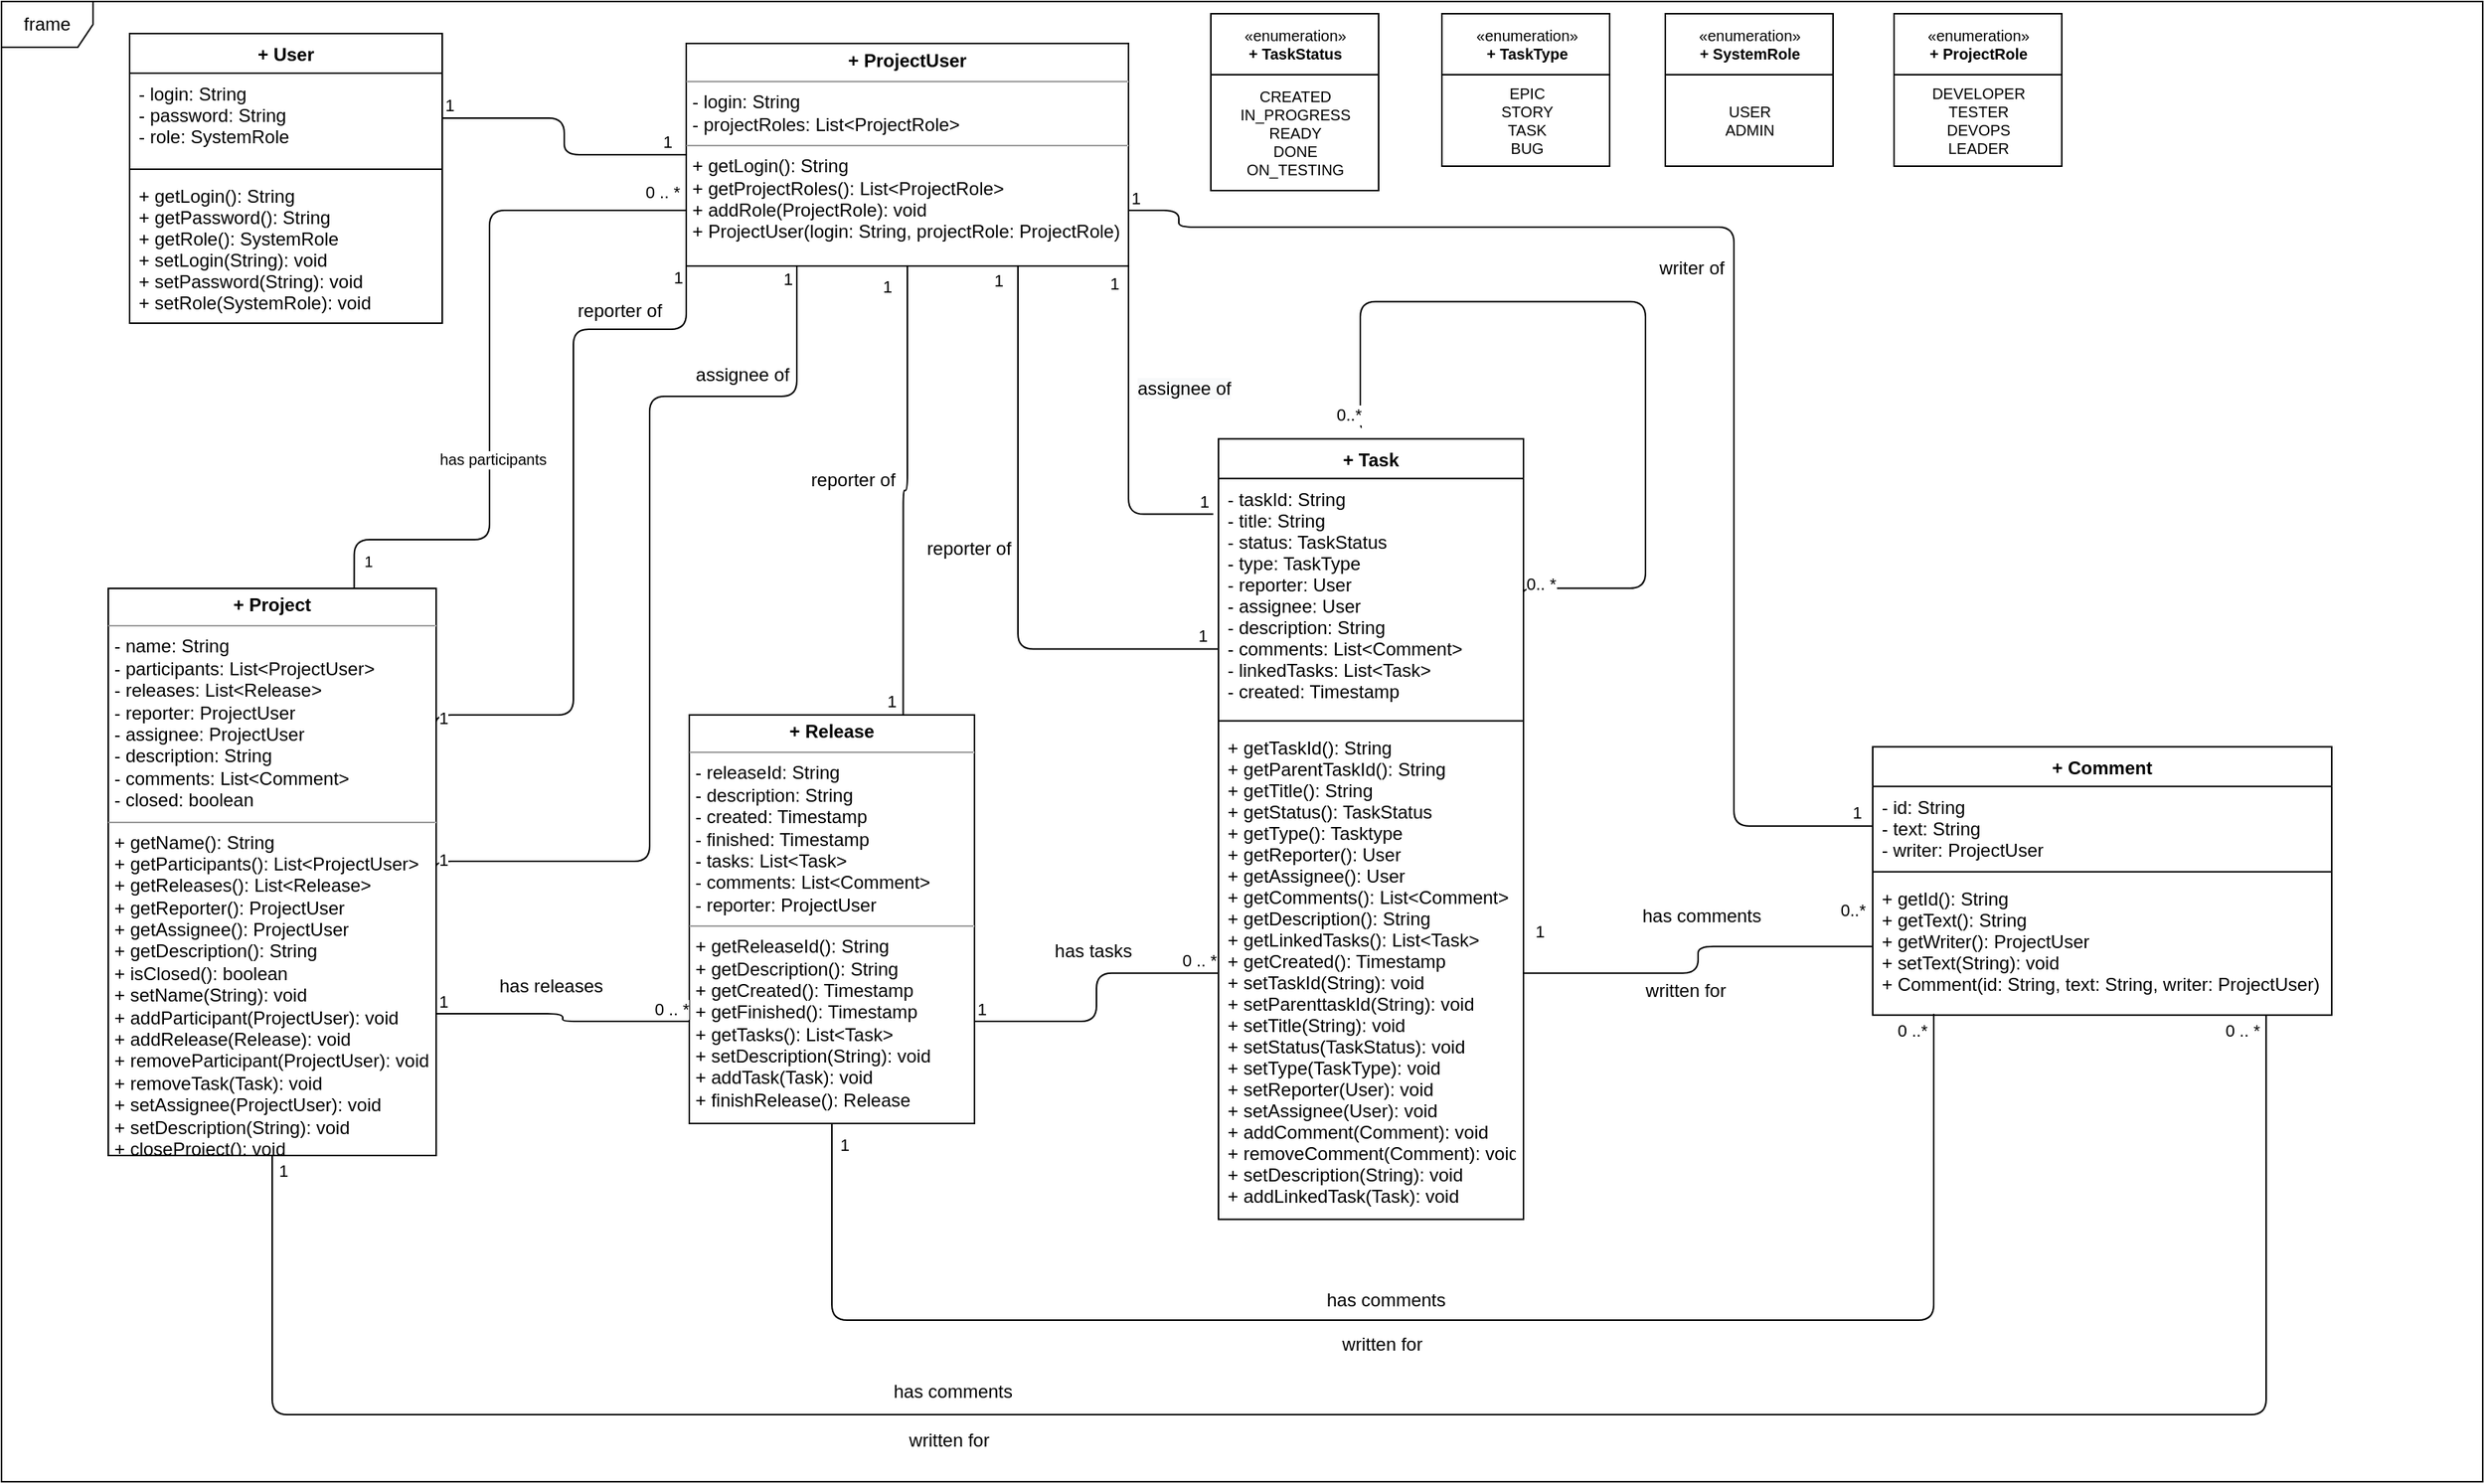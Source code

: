 <mxfile version="13.7.3" type="device"><diagram name="Page-1" id="c4acf3e9-155e-7222-9cf6-157b1a14988f"><mxGraphModel dx="1840" dy="1012" grid="1" gridSize="1" guides="1" tooltips="1" connect="1" arrows="1" fold="1" page="1" pageScale="1" pageWidth="850" pageHeight="1100" background="#ffffff" math="0" shadow="0"><root><mxCell id="0"/><mxCell id="1" parent="0"/><mxCell id="LGXwpm95FM0xzZbA909u-57" value="frame" style="shape=umlFrame;whiteSpace=wrap;html=1;" vertex="1" parent="1"><mxGeometry x="185" y="5" width="1627" height="971" as="geometry"/></mxCell><mxCell id="Dlg8eQSC8SmmT-6D6hZ5-2" value="&lt;p style=&quot;margin: 0px ; margin-top: 4px ; text-align: center&quot;&gt;&lt;b&gt;+ Project&lt;/b&gt;&lt;/p&gt;&lt;hr size=&quot;1&quot;&gt;&lt;p style=&quot;margin: 0px ; margin-left: 4px&quot;&gt;- name: String&lt;/p&gt;&lt;p style=&quot;margin: 0px ; margin-left: 4px&quot;&gt;- participants: List&amp;lt;ProjectUser&amp;gt;&lt;/p&gt;&lt;p style=&quot;margin: 0px ; margin-left: 4px&quot;&gt;- releases: List&amp;lt;Release&amp;gt;&lt;/p&gt;&lt;p style=&quot;margin: 0px ; margin-left: 4px&quot;&gt;- reporter: ProjectUser&lt;/p&gt;&lt;p style=&quot;margin: 0px ; margin-left: 4px&quot;&gt;- assignee: ProjectUser&lt;/p&gt;&lt;p style=&quot;margin: 0px ; margin-left: 4px&quot;&gt;- description: String&lt;/p&gt;&lt;p style=&quot;margin: 0px ; margin-left: 4px&quot;&gt;- comments: List&amp;lt;Comment&amp;gt;&lt;/p&gt;&lt;p style=&quot;margin: 0px ; margin-left: 4px&quot;&gt;- closed: boolean&lt;/p&gt;&lt;hr size=&quot;1&quot;&gt;&lt;p style=&quot;margin: 0px ; margin-left: 4px&quot;&gt;+ getName(): String&lt;/p&gt;&lt;p style=&quot;margin: 0px ; margin-left: 4px&quot;&gt;+ getParticipants(): List&amp;lt;ProjectUser&amp;gt;&lt;/p&gt;&lt;p style=&quot;margin: 0px ; margin-left: 4px&quot;&gt;+ getReleases(): List&amp;lt;Release&amp;gt;&lt;/p&gt;&lt;p style=&quot;margin: 0px ; margin-left: 4px&quot;&gt;+ getReporter(): ProjectUser&lt;/p&gt;&lt;p style=&quot;margin: 0px ; margin-left: 4px&quot;&gt;+ getAssignee(): ProjectUser&lt;/p&gt;&lt;p style=&quot;margin: 0px ; margin-left: 4px&quot;&gt;+ getDescription(): String&lt;/p&gt;&lt;p style=&quot;margin: 0px ; margin-left: 4px&quot;&gt;+ isClosed(): boolean&lt;/p&gt;&lt;p style=&quot;margin: 0px ; margin-left: 4px&quot;&gt;+ setName(String): void&lt;/p&gt;&lt;p style=&quot;margin: 0px ; margin-left: 4px&quot;&gt;+ addParticipant(ProjectUser): void&lt;/p&gt;&lt;p style=&quot;margin: 0px ; margin-left: 4px&quot;&gt;+ addRelease(Release): void&lt;/p&gt;&lt;p style=&quot;margin: 0px ; margin-left: 4px&quot;&gt;+ removeParticipant(ProjectUser): void&lt;/p&gt;&lt;p style=&quot;margin: 0px ; margin-left: 4px&quot;&gt;+ removeTask(Task): void&lt;/p&gt;&lt;p style=&quot;margin: 0px ; margin-left: 4px&quot;&gt;&lt;span&gt;+ setAssignee(ProjectUser): void&lt;/span&gt;&lt;br&gt;&lt;/p&gt;&lt;p style=&quot;margin: 0px ; margin-left: 4px&quot;&gt;+ setDescription(String): void&lt;/p&gt;&lt;p style=&quot;margin: 0px ; margin-left: 4px&quot;&gt;+ closeProject(): void&lt;/p&gt;&lt;p style=&quot;margin: 0px ; margin-left: 4px&quot;&gt;&lt;br&gt;&lt;/p&gt;" style="verticalAlign=top;align=left;overflow=fill;fontSize=12;fontFamily=Helvetica;html=1;" parent="1" vertex="1"><mxGeometry x="255" y="390" width="215" height="372" as="geometry"/></mxCell><mxCell id="Dlg8eQSC8SmmT-6D6hZ5-3" value="«enumeration»&lt;br&gt;&lt;b&gt;+ TaskStatus&lt;/b&gt;" style="html=1;fontSize=10;" parent="1" vertex="1"><mxGeometry x="978" y="13" width="110" height="40" as="geometry"/></mxCell><mxCell id="Dlg8eQSC8SmmT-6D6hZ5-4" value="CREATED&lt;br&gt;IN_PROGRESS&lt;br&gt;READY&lt;br&gt;DONE&lt;br&gt;ON_TESTING" style="html=1;fontSize=10;" parent="1" vertex="1"><mxGeometry x="978" y="53" width="110" height="76" as="geometry"/></mxCell><mxCell id="Dlg8eQSC8SmmT-6D6hZ5-6" value="" style="endArrow=none;html=1;edgeStyle=orthogonalEdgeStyle;fontSize=10;exitX=0.75;exitY=0;exitDx=0;exitDy=0;entryX=0;entryY=0.75;entryDx=0;entryDy=0;" parent="1" source="Dlg8eQSC8SmmT-6D6hZ5-2" target="LGXwpm95FM0xzZbA909u-1" edge="1"><mxGeometry relative="1" as="geometry"><mxPoint x="375" y="320" as="sourcePoint"/><mxPoint x="415" y="330" as="targetPoint"/><Array as="points"><mxPoint x="416" y="358"/><mxPoint x="505" y="358"/><mxPoint x="505" y="142"/></Array></mxGeometry></mxCell><mxCell id="Dlg8eQSC8SmmT-6D6hZ5-7" value="0 .. *" style="edgeLabel;resizable=0;html=1;align=right;verticalAlign=bottom;labelBackgroundColor=none;" parent="Dlg8eQSC8SmmT-6D6hZ5-6" connectable="0" vertex="1"><mxGeometry x="1" relative="1" as="geometry"><mxPoint x="-3.09" y="-3" as="offset"/></mxGeometry></mxCell><mxCell id="Dlg8eQSC8SmmT-6D6hZ5-12" value="has participants" style="text;html=1;strokeColor=none;fillColor=none;align=center;verticalAlign=middle;whiteSpace=wrap;rounded=0;fontSize=10;labelBackgroundColor=#ffffff;" parent="1" vertex="1"><mxGeometry x="465" y="295" width="85" height="20" as="geometry"/></mxCell><mxCell id="Dlg8eQSC8SmmT-6D6hZ5-13" value="1" style="text;html=1;strokeColor=none;fillColor=none;align=left;verticalAlign=middle;whiteSpace=wrap;rounded=0;fontSize=10;" parent="1" vertex="1"><mxGeometry x="421" y="362" width="40" height="20" as="geometry"/></mxCell><mxCell id="A-E28pt699FMwylbk0Kz-39" value="«enumeration»&lt;br&gt;&lt;b&gt;+ TaskType&lt;/b&gt;" style="html=1;fontSize=10;" parent="1" vertex="1"><mxGeometry x="1129.5" y="13" width="110" height="40" as="geometry"/></mxCell><mxCell id="A-E28pt699FMwylbk0Kz-40" value="EPIC&lt;br&gt;STORY&lt;br&gt;TASK&lt;br&gt;BUG" style="html=1;fontSize=10;" parent="1" vertex="1"><mxGeometry x="1129.5" y="53" width="110" height="60" as="geometry"/></mxCell><mxCell id="A-E28pt699FMwylbk0Kz-51" value="" style="endArrow=none;html=1;edgeStyle=orthogonalEdgeStyle;entryX=0;entryY=0.5;entryDx=0;entryDy=0;" parent="1" source="Dlg8eQSC8SmmT-6D6hZ5-11" target="A-E28pt699FMwylbk0Kz-47" edge="1"><mxGeometry relative="1" as="geometry"><mxPoint x="1229" y="834.88" as="sourcePoint"/><mxPoint x="1389" y="834.88" as="targetPoint"/></mxGeometry></mxCell><mxCell id="A-E28pt699FMwylbk0Kz-53" value="1" style="edgeLabel;resizable=0;html=1;align=right;verticalAlign=bottom;" parent="A-E28pt699FMwylbk0Kz-51" connectable="0" vertex="1"><mxGeometry x="1" relative="1" as="geometry"><mxPoint x="-214.1" y="-1.5" as="offset"/></mxGeometry></mxCell><mxCell id="A-E28pt699FMwylbk0Kz-54" value="has comments" style="text;html=1;strokeColor=none;fillColor=none;align=center;verticalAlign=middle;whiteSpace=wrap;rounded=0;" parent="1" vertex="1"><mxGeometry x="1254" y="595" width="92" height="20" as="geometry"/></mxCell><mxCell id="A-E28pt699FMwylbk0Kz-55" value="0..*" style="edgeLabel;resizable=0;html=1;align=left;verticalAlign=bottom;" parent="1" connectable="0" vertex="1"><mxGeometry x="1389" y="609.884" as="geometry"/></mxCell><mxCell id="A-E28pt699FMwylbk0Kz-56" value="written for" style="text;html=1;strokeColor=none;fillColor=none;align=center;verticalAlign=middle;whiteSpace=wrap;rounded=0;" parent="1" vertex="1"><mxGeometry x="1254" y="644" width="71" height="20" as="geometry"/></mxCell><mxCell id="Dlg8eQSC8SmmT-6D6hZ5-8" value="+ Task" style="swimlane;fontStyle=1;align=center;verticalAlign=top;childLayout=stackLayout;horizontal=1;startSize=26;horizontalStack=0;resizeParent=1;resizeParentMax=0;resizeLast=0;collapsible=1;marginBottom=0;" parent="1" vertex="1"><mxGeometry x="983" y="291.88" width="200" height="512" as="geometry"/></mxCell><mxCell id="Dlg8eQSC8SmmT-6D6hZ5-9" value="- taskId: String&#10;- title: String&#10;- status: TaskStatus&#10;- type: TaskType&#10;- reporter: User&#10;- assignee: User&#10;- description: String&#10;- comments: List&lt;Comment&gt;&#10;- linkedTasks: List&lt;Task&gt;&#10;- created: Timestamp" style="text;strokeColor=none;fillColor=none;align=left;verticalAlign=top;spacingLeft=4;spacingRight=4;overflow=hidden;rotatable=0;points=[[0,0.5],[1,0.5]];portConstraint=eastwest;" parent="Dlg8eQSC8SmmT-6D6hZ5-8" vertex="1"><mxGeometry y="26" width="200" height="155" as="geometry"/></mxCell><mxCell id="Dlg8eQSC8SmmT-6D6hZ5-10" value="" style="line;strokeWidth=1;fillColor=none;align=left;verticalAlign=middle;spacingTop=-1;spacingLeft=3;spacingRight=3;rotatable=0;labelPosition=right;points=[];portConstraint=eastwest;" parent="Dlg8eQSC8SmmT-6D6hZ5-8" vertex="1"><mxGeometry y="181" width="200" height="8" as="geometry"/></mxCell><mxCell id="Dlg8eQSC8SmmT-6D6hZ5-11" value="+ getTaskId(): String&#10;+ getParentTaskId(): String&#10;+ getTitle(): String&#10;+ getStatus(): TaskStatus&#10;+ getType(): Tasktype&#10;+ getReporter(): User&#10;+ getAssignee(): User&#10;+ getComments(): List&lt;Comment&gt;&#10;+ getDescription(): String&#10;+ getLinkedTasks(): List&lt;Task&gt;&#10;+ getCreated(): Timestamp&#10;+ setTaskId(String): void&#10;+ setParenttaskId(String): void&#10;+ setTitle(String): void&#10;+ setStatus(TaskStatus): void&#10;+ setType(TaskType): void&#10;+ setReporter(User): void&#10;+ setAssignee(User): void&#10;+ addComment(Comment): void&#10;+ removeComment(Comment): void&#10;+ setDescription(String): void&#10;+ addLinkedTask(Task): void" style="text;strokeColor=none;fillColor=none;align=left;verticalAlign=top;spacingLeft=4;spacingRight=4;overflow=hidden;rotatable=0;points=[[0,0.5],[1,0.5]];portConstraint=eastwest;" parent="Dlg8eQSC8SmmT-6D6hZ5-8" vertex="1"><mxGeometry y="189" width="200" height="323" as="geometry"/></mxCell><mxCell id="A-E28pt699FMwylbk0Kz-41" value="" style="endArrow=none;html=1;edgeStyle=orthogonalEdgeStyle;exitX=1;exitY=0.5;exitDx=0;exitDy=0;entryX=0.47;entryY=-0.015;entryDx=0;entryDy=0;entryPerimeter=0;" parent="Dlg8eQSC8SmmT-6D6hZ5-8" source="Dlg8eQSC8SmmT-6D6hZ5-9" target="Dlg8eQSC8SmmT-6D6hZ5-8" edge="1"><mxGeometry relative="1" as="geometry"><mxPoint x="250" y="100" as="sourcePoint"/><mxPoint x="410" y="100" as="targetPoint"/><Array as="points"><mxPoint x="280" y="98"/><mxPoint x="280" y="-90"/><mxPoint x="93" y="-90"/><mxPoint x="93" y="-7"/></Array></mxGeometry></mxCell><mxCell id="A-E28pt699FMwylbk0Kz-42" value="0.. *" style="edgeLabel;resizable=0;html=1;align=left;verticalAlign=bottom;" parent="A-E28pt699FMwylbk0Kz-41" connectable="0" vertex="1"><mxGeometry x="-1" relative="1" as="geometry"/></mxCell><mxCell id="A-E28pt699FMwylbk0Kz-43" value="0..*" style="edgeLabel;resizable=0;html=1;align=right;verticalAlign=bottom;" parent="A-E28pt699FMwylbk0Kz-41" connectable="0" vertex="1"><mxGeometry x="1" relative="1" as="geometry"/></mxCell><mxCell id="A-E28pt699FMwylbk0Kz-44" value="+ Comment" style="swimlane;fontStyle=1;align=center;verticalAlign=top;childLayout=stackLayout;horizontal=1;startSize=26;horizontalStack=0;resizeParent=1;resizeParentMax=0;resizeLast=0;collapsible=1;marginBottom=0;" parent="1" vertex="1"><mxGeometry x="1412" y="493.88" width="301" height="176" as="geometry"/></mxCell><mxCell id="A-E28pt699FMwylbk0Kz-45" value="- id: String&#10;- text: String&#10;- writer: ProjectUser" style="text;strokeColor=none;fillColor=none;align=left;verticalAlign=top;spacingLeft=4;spacingRight=4;overflow=hidden;rotatable=0;points=[[0,0.5],[1,0.5]];portConstraint=eastwest;" parent="A-E28pt699FMwylbk0Kz-44" vertex="1"><mxGeometry y="26" width="301" height="52" as="geometry"/></mxCell><mxCell id="A-E28pt699FMwylbk0Kz-46" value="" style="line;strokeWidth=1;fillColor=none;align=left;verticalAlign=middle;spacingTop=-1;spacingLeft=3;spacingRight=3;rotatable=0;labelPosition=right;points=[];portConstraint=eastwest;" parent="A-E28pt699FMwylbk0Kz-44" vertex="1"><mxGeometry y="78" width="301" height="8" as="geometry"/></mxCell><mxCell id="A-E28pt699FMwylbk0Kz-47" value="+ getId(): String&#10;+ getText(): String&#10;+ getWriter(): ProjectUser&#10;+ setText(String): void&#10;+ Comment(id: String, text: String, writer: ProjectUser)" style="text;strokeColor=none;fillColor=none;align=left;verticalAlign=top;spacingLeft=4;spacingRight=4;overflow=hidden;rotatable=0;points=[[0,0.5],[1,0.5]];portConstraint=eastwest;" parent="A-E28pt699FMwylbk0Kz-44" vertex="1"><mxGeometry y="86" width="301" height="90" as="geometry"/></mxCell><mxCell id="VOCW7q2ZVolvS2TdZp3p-1" value="&lt;p style=&quot;margin: 0px ; margin-top: 4px ; text-align: center&quot;&gt;&lt;b&gt;+ Release&lt;/b&gt;&lt;/p&gt;&lt;hr size=&quot;1&quot;&gt;&lt;p style=&quot;margin: 0px ; margin-left: 4px&quot;&gt;- releaseId: String&lt;/p&gt;&lt;p style=&quot;margin: 0px ; margin-left: 4px&quot;&gt;- description: String&lt;/p&gt;&lt;p style=&quot;margin: 0px ; margin-left: 4px&quot;&gt;- created: Timestamp&lt;/p&gt;&lt;p style=&quot;margin: 0px ; margin-left: 4px&quot;&gt;- finished: Timestamp&lt;/p&gt;&lt;p style=&quot;margin: 0px ; margin-left: 4px&quot;&gt;- tasks: List&amp;lt;Task&amp;gt;&lt;/p&gt;&lt;p style=&quot;margin: 0px ; margin-left: 4px&quot;&gt;- comments: List&amp;lt;Comment&amp;gt;&lt;/p&gt;&lt;p style=&quot;margin: 0px ; margin-left: 4px&quot;&gt;- reporter: ProjectUser&lt;/p&gt;&lt;hr size=&quot;1&quot;&gt;&lt;p style=&quot;margin: 0px ; margin-left: 4px&quot;&gt;+ getReleaseId(): String&lt;/p&gt;&lt;p style=&quot;margin: 0px ; margin-left: 4px&quot;&gt;+ getDescription(): String&lt;/p&gt;&lt;p style=&quot;margin: 0px ; margin-left: 4px&quot;&gt;+ getCreated(): Timestamp&lt;/p&gt;&lt;p style=&quot;margin: 0px ; margin-left: 4px&quot;&gt;+ getFinished(): Timestamp&lt;/p&gt;&lt;p style=&quot;margin: 0px ; margin-left: 4px&quot;&gt;+ getTasks(): List&amp;lt;Task&amp;gt;&lt;/p&gt;&lt;p style=&quot;margin: 0px ; margin-left: 4px&quot;&gt;&lt;span&gt;+ setDescription(String): void&lt;/span&gt;&lt;br&gt;&lt;/p&gt;&lt;p style=&quot;margin: 0px ; margin-left: 4px&quot;&gt;+ addTask(Task): void&lt;/p&gt;&lt;p style=&quot;margin: 0px ; margin-left: 4px&quot;&gt;+ finishRelease(): Release&lt;/p&gt;" style="verticalAlign=top;align=left;overflow=fill;fontSize=12;fontFamily=Helvetica;html=1;" parent="1" vertex="1"><mxGeometry x="636" y="473" width="187" height="268" as="geometry"/></mxCell><mxCell id="LGXwpm95FM0xzZbA909u-1" value="&lt;p style=&quot;margin: 0px ; margin-top: 4px ; text-align: center&quot;&gt;&lt;b&gt;+ ProjectUser&lt;/b&gt;&lt;/p&gt;&lt;hr size=&quot;1&quot;&gt;&lt;p style=&quot;margin: 0px ; margin-left: 4px&quot;&gt;- login: String&lt;/p&gt;&lt;p style=&quot;margin: 0px ; margin-left: 4px&quot;&gt;- projectRoles: List&amp;lt;ProjectRole&amp;gt;&amp;nbsp;&lt;/p&gt;&lt;hr size=&quot;1&quot;&gt;&lt;p style=&quot;margin: 0px ; margin-left: 4px&quot;&gt;+ getLogin(): String&lt;/p&gt;&lt;p style=&quot;margin: 0px ; margin-left: 4px&quot;&gt;+ getProjectRoles(): List&amp;lt;ProjectRole&amp;gt;&lt;/p&gt;&lt;p style=&quot;margin: 0px ; margin-left: 4px&quot;&gt;+ addRole(ProjectRole): void&amp;nbsp;&lt;/p&gt;&lt;p style=&quot;margin: 0px ; margin-left: 4px&quot;&gt;+ ProjectUser(login: String, projectRole: ProjectRole)&lt;/p&gt;" style="verticalAlign=top;align=left;overflow=fill;fontSize=12;fontFamily=Helvetica;html=1;" vertex="1" parent="1"><mxGeometry x="634" y="32.5" width="290" height="146" as="geometry"/></mxCell><mxCell id="LGXwpm95FM0xzZbA909u-2" value="" style="endArrow=none;html=1;edgeStyle=orthogonalEdgeStyle;exitX=1;exitY=0.5;exitDx=0;exitDy=0;entryX=0;entryY=0.5;entryDx=0;entryDy=0;" edge="1" parent="1" source="Dlg8eQSC8SmmT-6D6hZ5-18" target="LGXwpm95FM0xzZbA909u-1"><mxGeometry relative="1" as="geometry"><mxPoint x="554" y="226" as="sourcePoint"/><mxPoint x="714" y="226" as="targetPoint"/></mxGeometry></mxCell><mxCell id="LGXwpm95FM0xzZbA909u-3" value="1" style="edgeLabel;resizable=0;html=1;align=left;verticalAlign=bottom;" connectable="0" vertex="1" parent="LGXwpm95FM0xzZbA909u-2"><mxGeometry x="-1" relative="1" as="geometry"/></mxCell><mxCell id="LGXwpm95FM0xzZbA909u-4" value="1" style="edgeLabel;resizable=0;html=1;align=right;verticalAlign=bottom;" connectable="0" vertex="1" parent="LGXwpm95FM0xzZbA909u-2"><mxGeometry x="1" relative="1" as="geometry"><mxPoint x="-8.5" as="offset"/></mxGeometry></mxCell><mxCell id="Dlg8eQSC8SmmT-6D6hZ5-17" value="+ User" style="swimlane;fontStyle=1;align=center;verticalAlign=top;childLayout=stackLayout;horizontal=1;startSize=26;horizontalStack=0;resizeParent=1;resizeParentMax=0;resizeLast=0;collapsible=1;marginBottom=0;" parent="1" vertex="1"><mxGeometry x="269" y="26" width="205" height="190" as="geometry"/></mxCell><mxCell id="Dlg8eQSC8SmmT-6D6hZ5-18" value="- login: String&#10;- password: String&#10;- role: SystemRole&#10;" style="text;strokeColor=none;fillColor=none;align=left;verticalAlign=top;spacingLeft=4;spacingRight=4;overflow=hidden;rotatable=0;points=[[0,0.5],[1,0.5]];portConstraint=eastwest;" parent="Dlg8eQSC8SmmT-6D6hZ5-17" vertex="1"><mxGeometry y="26" width="205" height="59" as="geometry"/></mxCell><mxCell id="Dlg8eQSC8SmmT-6D6hZ5-19" value="" style="line;strokeWidth=1;fillColor=none;align=left;verticalAlign=middle;spacingTop=-1;spacingLeft=3;spacingRight=3;rotatable=0;labelPosition=right;points=[];portConstraint=eastwest;" parent="Dlg8eQSC8SmmT-6D6hZ5-17" vertex="1"><mxGeometry y="85" width="205" height="8" as="geometry"/></mxCell><mxCell id="Dlg8eQSC8SmmT-6D6hZ5-20" value="+ getLogin(): String&#10;+ getPassword(): String&#10;+ getRole(): SystemRole&#10;+ setLogin(String): void&#10;+ setPassword(String): void&#10;+ setRole(SystemRole): void" style="text;strokeColor=none;fillColor=none;align=left;verticalAlign=top;spacingLeft=4;spacingRight=4;overflow=hidden;rotatable=0;points=[[0,0.5],[1,0.5]];portConstraint=eastwest;" parent="Dlg8eQSC8SmmT-6D6hZ5-17" vertex="1"><mxGeometry y="93" width="205" height="97" as="geometry"/></mxCell><mxCell id="LGXwpm95FM0xzZbA909u-5" value="" style="endArrow=none;html=1;edgeStyle=orthogonalEdgeStyle;entryX=0;entryY=1;entryDx=0;entryDy=0;exitX=1;exitY=0.25;exitDx=0;exitDy=0;" edge="1" parent="1" source="Dlg8eQSC8SmmT-6D6hZ5-2" target="LGXwpm95FM0xzZbA909u-1"><mxGeometry relative="1" as="geometry"><mxPoint x="635" y="334" as="sourcePoint"/><mxPoint x="795" y="334" as="targetPoint"/><Array as="points"><mxPoint x="560" y="473"/><mxPoint x="560" y="220"/><mxPoint x="634" y="220"/></Array></mxGeometry></mxCell><mxCell id="LGXwpm95FM0xzZbA909u-6" value="1" style="edgeLabel;resizable=0;html=1;align=left;verticalAlign=bottom;" connectable="0" vertex="1" parent="LGXwpm95FM0xzZbA909u-5"><mxGeometry x="-1" relative="1" as="geometry"/></mxCell><mxCell id="LGXwpm95FM0xzZbA909u-7" value="1" style="edgeLabel;resizable=0;html=1;align=right;verticalAlign=bottom;" connectable="0" vertex="1" parent="LGXwpm95FM0xzZbA909u-5"><mxGeometry x="1" relative="1" as="geometry"><mxPoint x="-2" y="15.5" as="offset"/></mxGeometry></mxCell><mxCell id="LGXwpm95FM0xzZbA909u-8" value="reporter of" style="text;html=1;strokeColor=none;fillColor=none;align=center;verticalAlign=middle;whiteSpace=wrap;rounded=0;" vertex="1" parent="1"><mxGeometry x="559" y="198" width="63" height="20" as="geometry"/></mxCell><mxCell id="LGXwpm95FM0xzZbA909u-12" value="" style="endArrow=none;html=1;edgeStyle=orthogonalEdgeStyle;exitX=1;exitY=0.75;exitDx=0;exitDy=0;entryX=0;entryY=0.5;entryDx=0;entryDy=0;" edge="1" parent="1" source="VOCW7q2ZVolvS2TdZp3p-1" target="Dlg8eQSC8SmmT-6D6hZ5-11"><mxGeometry relative="1" as="geometry"><mxPoint x="783" y="767" as="sourcePoint"/><mxPoint x="943" y="767" as="targetPoint"/></mxGeometry></mxCell><mxCell id="LGXwpm95FM0xzZbA909u-13" value="1" style="edgeLabel;resizable=0;html=1;align=left;verticalAlign=bottom;" connectable="0" vertex="1" parent="LGXwpm95FM0xzZbA909u-12"><mxGeometry x="-1" relative="1" as="geometry"/></mxCell><mxCell id="LGXwpm95FM0xzZbA909u-14" value="0 .. *" style="edgeLabel;resizable=0;html=1;align=right;verticalAlign=bottom;" connectable="0" vertex="1" parent="LGXwpm95FM0xzZbA909u-12"><mxGeometry x="1" relative="1" as="geometry"/></mxCell><mxCell id="LGXwpm95FM0xzZbA909u-15" value="has tasks" style="text;html=1;strokeColor=none;fillColor=none;align=center;verticalAlign=middle;whiteSpace=wrap;rounded=0;" vertex="1" parent="1"><mxGeometry x="872" y="618" width="58" height="20" as="geometry"/></mxCell><mxCell id="LGXwpm95FM0xzZbA909u-16" value="" style="endArrow=none;html=1;edgeStyle=orthogonalEdgeStyle;exitX=1;exitY=0.75;exitDx=0;exitDy=0;entryX=0;entryY=0.75;entryDx=0;entryDy=0;" edge="1" parent="1" source="Dlg8eQSC8SmmT-6D6hZ5-2" target="VOCW7q2ZVolvS2TdZp3p-1"><mxGeometry relative="1" as="geometry"><mxPoint x="539" y="786" as="sourcePoint"/><mxPoint x="699" y="786" as="targetPoint"/></mxGeometry></mxCell><mxCell id="LGXwpm95FM0xzZbA909u-17" value="1" style="edgeLabel;resizable=0;html=1;align=left;verticalAlign=bottom;" connectable="0" vertex="1" parent="LGXwpm95FM0xzZbA909u-16"><mxGeometry x="-1" relative="1" as="geometry"/></mxCell><mxCell id="LGXwpm95FM0xzZbA909u-18" value="0 .. *" style="edgeLabel;resizable=0;html=1;align=right;verticalAlign=bottom;" connectable="0" vertex="1" parent="LGXwpm95FM0xzZbA909u-16"><mxGeometry x="1" relative="1" as="geometry"/></mxCell><mxCell id="LGXwpm95FM0xzZbA909u-19" value="has releases" style="text;html=1;strokeColor=none;fillColor=none;align=center;verticalAlign=middle;whiteSpace=wrap;rounded=0;" vertex="1" parent="1"><mxGeometry x="507" y="641" width="77" height="20" as="geometry"/></mxCell><mxCell id="LGXwpm95FM0xzZbA909u-23" value="" style="endArrow=none;html=1;edgeStyle=orthogonalEdgeStyle;exitX=0.5;exitY=1;exitDx=0;exitDy=0;entryX=0.75;entryY=0;entryDx=0;entryDy=0;" edge="1" parent="1" source="LGXwpm95FM0xzZbA909u-1" target="VOCW7q2ZVolvS2TdZp3p-1"><mxGeometry relative="1" as="geometry"><mxPoint x="760" y="347" as="sourcePoint"/><mxPoint x="920" y="347" as="targetPoint"/></mxGeometry></mxCell><mxCell id="LGXwpm95FM0xzZbA909u-24" value="1" style="edgeLabel;resizable=0;html=1;align=left;verticalAlign=bottom;" connectable="0" vertex="1" parent="LGXwpm95FM0xzZbA909u-23"><mxGeometry x="-1" relative="1" as="geometry"><mxPoint x="-18" y="21.5" as="offset"/></mxGeometry></mxCell><mxCell id="LGXwpm95FM0xzZbA909u-25" value="1" style="edgeLabel;resizable=0;html=1;align=right;verticalAlign=bottom;" connectable="0" vertex="1" parent="LGXwpm95FM0xzZbA909u-23"><mxGeometry x="1" relative="1" as="geometry"><mxPoint x="-4.25" as="offset"/></mxGeometry></mxCell><mxCell id="LGXwpm95FM0xzZbA909u-26" value="" style="endArrow=none;html=1;edgeStyle=orthogonalEdgeStyle;entryX=0.25;entryY=1;entryDx=0;entryDy=0;exitX=1;exitY=0.5;exitDx=0;exitDy=0;" edge="1" parent="1" source="Dlg8eQSC8SmmT-6D6hZ5-2" target="LGXwpm95FM0xzZbA909u-1"><mxGeometry relative="1" as="geometry"><mxPoint x="591" y="333" as="sourcePoint"/><mxPoint x="751" y="333" as="targetPoint"/><Array as="points"><mxPoint x="610" y="569"/><mxPoint x="610" y="264"/><mxPoint x="707" y="264"/></Array></mxGeometry></mxCell><mxCell id="LGXwpm95FM0xzZbA909u-27" value="1" style="edgeLabel;resizable=0;html=1;align=left;verticalAlign=bottom;" connectable="0" vertex="1" parent="LGXwpm95FM0xzZbA909u-26"><mxGeometry x="-1" relative="1" as="geometry"/></mxCell><mxCell id="LGXwpm95FM0xzZbA909u-28" value="1" style="edgeLabel;resizable=0;html=1;align=right;verticalAlign=bottom;" connectable="0" vertex="1" parent="LGXwpm95FM0xzZbA909u-26"><mxGeometry x="1" relative="1" as="geometry"><mxPoint x="-2.5" y="17" as="offset"/></mxGeometry></mxCell><mxCell id="LGXwpm95FM0xzZbA909u-29" value="assignee of" style="text;html=1;strokeColor=none;fillColor=none;align=center;verticalAlign=middle;whiteSpace=wrap;rounded=0;" vertex="1" parent="1"><mxGeometry x="637" y="240" width="68" height="20" as="geometry"/></mxCell><mxCell id="LGXwpm95FM0xzZbA909u-30" value="reporter of" style="text;html=1;strokeColor=none;fillColor=none;align=center;verticalAlign=middle;whiteSpace=wrap;rounded=0;" vertex="1" parent="1"><mxGeometry x="711" y="309" width="65" height="20" as="geometry"/></mxCell><mxCell id="LGXwpm95FM0xzZbA909u-31" value="" style="endArrow=none;html=1;edgeStyle=orthogonalEdgeStyle;exitX=1;exitY=0.75;exitDx=0;exitDy=0;entryX=0;entryY=0.5;entryDx=0;entryDy=0;" edge="1" parent="1" source="LGXwpm95FM0xzZbA909u-1" target="A-E28pt699FMwylbk0Kz-45"><mxGeometry relative="1" as="geometry"><mxPoint x="1419" y="356" as="sourcePoint"/><mxPoint x="1579" y="356" as="targetPoint"/><Array as="points"><mxPoint x="957" y="142"/><mxPoint x="957" y="153"/><mxPoint x="1321" y="153"/><mxPoint x="1321" y="546"/></Array></mxGeometry></mxCell><mxCell id="LGXwpm95FM0xzZbA909u-32" value="1" style="edgeLabel;resizable=0;html=1;align=left;verticalAlign=bottom;" connectable="0" vertex="1" parent="LGXwpm95FM0xzZbA909u-31"><mxGeometry x="-1" relative="1" as="geometry"/></mxCell><mxCell id="LGXwpm95FM0xzZbA909u-33" value="1" style="edgeLabel;resizable=0;html=1;align=right;verticalAlign=bottom;" connectable="0" vertex="1" parent="LGXwpm95FM0xzZbA909u-31"><mxGeometry x="1" relative="1" as="geometry"><mxPoint x="-6.75" as="offset"/></mxGeometry></mxCell><mxCell id="LGXwpm95FM0xzZbA909u-34" value="writer of" style="text;html=1;strokeColor=none;fillColor=none;align=center;verticalAlign=middle;whiteSpace=wrap;rounded=0;" vertex="1" parent="1"><mxGeometry x="1266" y="170" width="55" height="20" as="geometry"/></mxCell><mxCell id="LGXwpm95FM0xzZbA909u-35" value="" style="endArrow=none;html=1;edgeStyle=orthogonalEdgeStyle;exitX=0.5;exitY=1;exitDx=0;exitDy=0;entryX=0.133;entryY=0.992;entryDx=0;entryDy=0;entryPerimeter=0;" edge="1" parent="1" source="VOCW7q2ZVolvS2TdZp3p-1" target="A-E28pt699FMwylbk0Kz-47"><mxGeometry relative="1" as="geometry"><mxPoint x="1003" y="990" as="sourcePoint"/><mxPoint x="1163" y="990" as="targetPoint"/><Array as="points"><mxPoint x="730" y="870"/><mxPoint x="1452" y="870"/></Array></mxGeometry></mxCell><mxCell id="LGXwpm95FM0xzZbA909u-36" value="1" style="edgeLabel;resizable=0;html=1;align=left;verticalAlign=bottom;" connectable="0" vertex="1" parent="LGXwpm95FM0xzZbA909u-35"><mxGeometry x="-1" relative="1" as="geometry"><mxPoint x="3.5" y="22" as="offset"/></mxGeometry></mxCell><mxCell id="LGXwpm95FM0xzZbA909u-37" value="0 ..*" style="edgeLabel;resizable=0;html=1;align=right;verticalAlign=bottom;" connectable="0" vertex="1" parent="LGXwpm95FM0xzZbA909u-35"><mxGeometry x="1" relative="1" as="geometry"><mxPoint x="-4.03" y="19.5" as="offset"/></mxGeometry></mxCell><mxCell id="LGXwpm95FM0xzZbA909u-38" value="has comments" style="text;html=1;strokeColor=none;fillColor=none;align=center;verticalAlign=middle;whiteSpace=wrap;rounded=0;" vertex="1" parent="1"><mxGeometry x="1047" y="847" width="92" height="20" as="geometry"/></mxCell><mxCell id="LGXwpm95FM0xzZbA909u-39" value="written for" style="text;html=1;strokeColor=none;fillColor=none;align=center;verticalAlign=middle;whiteSpace=wrap;rounded=0;" vertex="1" parent="1"><mxGeometry x="1055" y="876" width="71" height="20" as="geometry"/></mxCell><mxCell id="LGXwpm95FM0xzZbA909u-40" value="" style="endArrow=none;html=1;edgeStyle=orthogonalEdgeStyle;exitX=0.5;exitY=1;exitDx=0;exitDy=0;entryX=0.857;entryY=0.996;entryDx=0;entryDy=0;entryPerimeter=0;" edge="1" parent="1" source="Dlg8eQSC8SmmT-6D6hZ5-2" target="A-E28pt699FMwylbk0Kz-47"><mxGeometry relative="1" as="geometry"><mxPoint x="728" y="1014" as="sourcePoint"/><mxPoint x="888" y="1014" as="targetPoint"/><Array as="points"><mxPoint x="363" y="932"/><mxPoint x="1670" y="932"/></Array></mxGeometry></mxCell><mxCell id="LGXwpm95FM0xzZbA909u-41" value="1" style="edgeLabel;resizable=0;html=1;align=left;verticalAlign=bottom;" connectable="0" vertex="1" parent="LGXwpm95FM0xzZbA909u-40"><mxGeometry x="-1" relative="1" as="geometry"><mxPoint x="2.5" y="18" as="offset"/></mxGeometry></mxCell><mxCell id="LGXwpm95FM0xzZbA909u-42" value="0 .. *" style="edgeLabel;resizable=0;html=1;align=right;verticalAlign=bottom;" connectable="0" vertex="1" parent="LGXwpm95FM0xzZbA909u-40"><mxGeometry x="1" relative="1" as="geometry"><mxPoint x="-2.96" y="19.31" as="offset"/></mxGeometry></mxCell><mxCell id="LGXwpm95FM0xzZbA909u-43" value="has comments" style="text;html=1;strokeColor=none;fillColor=none;align=center;verticalAlign=middle;whiteSpace=wrap;rounded=0;" vertex="1" parent="1"><mxGeometry x="763" y="907" width="92" height="20" as="geometry"/></mxCell><mxCell id="LGXwpm95FM0xzZbA909u-44" value="written for" style="text;html=1;strokeColor=none;fillColor=none;align=center;verticalAlign=middle;whiteSpace=wrap;rounded=0;" vertex="1" parent="1"><mxGeometry x="771" y="939" width="71" height="20" as="geometry"/></mxCell><mxCell id="LGXwpm95FM0xzZbA909u-45" value="" style="endArrow=none;html=1;edgeStyle=orthogonalEdgeStyle;exitX=0.75;exitY=1;exitDx=0;exitDy=0;entryX=0.002;entryY=0.722;entryDx=0;entryDy=0;entryPerimeter=0;" edge="1" parent="1" source="LGXwpm95FM0xzZbA909u-1" target="Dlg8eQSC8SmmT-6D6hZ5-9"><mxGeometry relative="1" as="geometry"><mxPoint x="797" y="362" as="sourcePoint"/><mxPoint x="957" y="362" as="targetPoint"/></mxGeometry></mxCell><mxCell id="LGXwpm95FM0xzZbA909u-46" value="1" style="edgeLabel;resizable=0;html=1;align=left;verticalAlign=bottom;" connectable="0" vertex="1" parent="LGXwpm95FM0xzZbA909u-45"><mxGeometry x="-1" relative="1" as="geometry"><mxPoint x="-17.5" y="17.5" as="offset"/></mxGeometry></mxCell><mxCell id="LGXwpm95FM0xzZbA909u-47" value="1" style="edgeLabel;resizable=0;html=1;align=right;verticalAlign=bottom;" connectable="0" vertex="1" parent="LGXwpm95FM0xzZbA909u-45"><mxGeometry x="1" relative="1" as="geometry"><mxPoint x="-6.74" as="offset"/></mxGeometry></mxCell><mxCell id="LGXwpm95FM0xzZbA909u-48" value="reporter of" style="text;html=1;strokeColor=none;fillColor=none;align=center;verticalAlign=middle;whiteSpace=wrap;rounded=0;" vertex="1" parent="1"><mxGeometry x="787" y="354" width="65" height="20" as="geometry"/></mxCell><mxCell id="LGXwpm95FM0xzZbA909u-49" value="" style="endArrow=none;html=1;edgeStyle=orthogonalEdgeStyle;exitX=1;exitY=1;exitDx=0;exitDy=0;entryX=-0.017;entryY=0.151;entryDx=0;entryDy=0;entryPerimeter=0;" edge="1" parent="1" source="LGXwpm95FM0xzZbA909u-1" target="Dlg8eQSC8SmmT-6D6hZ5-9"><mxGeometry relative="1" as="geometry"><mxPoint x="884" y="241" as="sourcePoint"/><mxPoint x="1044" y="241" as="targetPoint"/></mxGeometry></mxCell><mxCell id="LGXwpm95FM0xzZbA909u-50" value="1" style="edgeLabel;resizable=0;html=1;align=left;verticalAlign=bottom;" connectable="0" vertex="1" parent="LGXwpm95FM0xzZbA909u-49"><mxGeometry x="-1" relative="1" as="geometry"><mxPoint x="-14" y="19.5" as="offset"/></mxGeometry></mxCell><mxCell id="LGXwpm95FM0xzZbA909u-51" value="1" style="edgeLabel;resizable=0;html=1;align=right;verticalAlign=bottom;" connectable="0" vertex="1" parent="LGXwpm95FM0xzZbA909u-49"><mxGeometry x="1" relative="1" as="geometry"><mxPoint x="-2.09" as="offset"/></mxGeometry></mxCell><mxCell id="LGXwpm95FM0xzZbA909u-52" value="&lt;span style=&quot;color: rgb(0, 0, 0); font-family: helvetica; font-size: 12px; font-style: normal; font-weight: 400; letter-spacing: normal; text-align: center; text-indent: 0px; text-transform: none; word-spacing: 0px; background-color: rgb(248, 249, 250); display: inline; float: none;&quot;&gt;assignee of&lt;/span&gt;" style="text;whiteSpace=wrap;html=1;" vertex="1" parent="1"><mxGeometry x="928" y="245" width="74" height="20" as="geometry"/></mxCell><mxCell id="LGXwpm95FM0xzZbA909u-53" value="«enumeration»&lt;br&gt;&lt;b&gt;+ SystemRole&lt;/b&gt;" style="html=1;fontSize=10;" vertex="1" parent="1"><mxGeometry x="1276" y="13" width="110" height="40" as="geometry"/></mxCell><mxCell id="LGXwpm95FM0xzZbA909u-54" value="USER&lt;br&gt;ADMIN" style="html=1;fontSize=10;" vertex="1" parent="1"><mxGeometry x="1276" y="53" width="110" height="60" as="geometry"/></mxCell><mxCell id="LGXwpm95FM0xzZbA909u-55" value="«enumeration»&lt;br&gt;&lt;b&gt;+ ProjectRole&lt;/b&gt;" style="html=1;fontSize=10;" vertex="1" parent="1"><mxGeometry x="1426" y="13" width="110" height="40" as="geometry"/></mxCell><mxCell id="LGXwpm95FM0xzZbA909u-56" value="DEVELOPER&lt;br&gt;TESTER&lt;br&gt;DEVOPS&lt;br&gt;LEADER" style="html=1;fontSize=10;" vertex="1" parent="1"><mxGeometry x="1426" y="53" width="110" height="60" as="geometry"/></mxCell></root></mxGraphModel></diagram></mxfile>